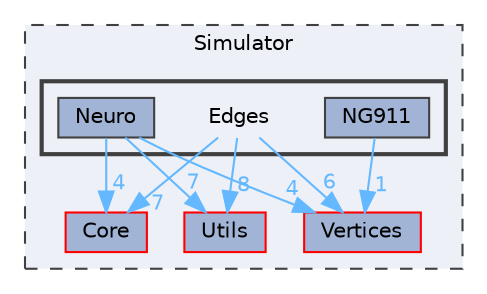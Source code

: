 digraph "Simulator/Edges"
{
 // LATEX_PDF_SIZE
  bgcolor="transparent";
  edge [fontname=Helvetica,fontsize=10,labelfontname=Helvetica,labelfontsize=10];
  node [fontname=Helvetica,fontsize=10,shape=box,height=0.2,width=0.4];
  compound=true
  subgraph clusterdir_02de32643c62db6df59640b35d9a9cf0 {
    graph [ bgcolor="#edf0f7", pencolor="grey25", label="Simulator", fontname=Helvetica,fontsize=10 style="filled,dashed", URL="dir_02de32643c62db6df59640b35d9a9cf0.html",tooltip=""]
  dir_7119e39fba25347656c358c78b4b5d07 [label="Core", fillcolor="#a2b4d6", color="red", style="filled", URL="dir_7119e39fba25347656c358c78b4b5d07.html",tooltip=""];
  dir_a0272814d0434af1122b2c8b7d064f8e [label="Utils", fillcolor="#a2b4d6", color="red", style="filled", URL="dir_a0272814d0434af1122b2c8b7d064f8e.html",tooltip=""];
  dir_d8060c2cba75c9e0fc05c677ef9a9400 [label="Vertices", fillcolor="#a2b4d6", color="red", style="filled", URL="dir_d8060c2cba75c9e0fc05c677ef9a9400.html",tooltip=""];
  subgraph clusterdir_83539a1eabc265fd6adc984748625353 {
    graph [ bgcolor="#edf0f7", pencolor="grey25", label="", fontname=Helvetica,fontsize=10 style="filled,bold", URL="dir_83539a1eabc265fd6adc984748625353.html",tooltip=""]
    dir_83539a1eabc265fd6adc984748625353 [shape=plaintext, label="Edges"];
  dir_04c1c1ead33f8105e211eb189c380c7a [label="Neuro", fillcolor="#a2b4d6", color="grey25", style="filled", URL="dir_04c1c1ead33f8105e211eb189c380c7a.html",tooltip=""];
  dir_0536589e90d76fd5ac1112fde785515f [label="NG911", fillcolor="#a2b4d6", color="grey25", style="filled", URL="dir_0536589e90d76fd5ac1112fde785515f.html",tooltip=""];
  }
  }
  dir_83539a1eabc265fd6adc984748625353->dir_7119e39fba25347656c358c78b4b5d07 [headlabel="7", labeldistance=1.5 headhref="dir_000004_000001.html" color="steelblue1" fontcolor="steelblue1"];
  dir_83539a1eabc265fd6adc984748625353->dir_a0272814d0434af1122b2c8b7d064f8e [headlabel="8", labeldistance=1.5 headhref="dir_000004_000022.html" color="steelblue1" fontcolor="steelblue1"];
  dir_83539a1eabc265fd6adc984748625353->dir_d8060c2cba75c9e0fc05c677ef9a9400 [headlabel="6", labeldistance=1.5 headhref="dir_000004_000023.html" color="steelblue1" fontcolor="steelblue1"];
  dir_04c1c1ead33f8105e211eb189c380c7a->dir_7119e39fba25347656c358c78b4b5d07 [headlabel="4", labeldistance=1.5 headhref="dir_000010_000001.html" color="steelblue1" fontcolor="steelblue1"];
  dir_04c1c1ead33f8105e211eb189c380c7a->dir_a0272814d0434af1122b2c8b7d064f8e [headlabel="7", labeldistance=1.5 headhref="dir_000010_000022.html" color="steelblue1" fontcolor="steelblue1"];
  dir_04c1c1ead33f8105e211eb189c380c7a->dir_d8060c2cba75c9e0fc05c677ef9a9400 [headlabel="4", labeldistance=1.5 headhref="dir_000010_000023.html" color="steelblue1" fontcolor="steelblue1"];
  dir_0536589e90d76fd5ac1112fde785515f->dir_d8060c2cba75c9e0fc05c677ef9a9400 [headlabel="1", labeldistance=1.5 headhref="dir_000015_000023.html" color="steelblue1" fontcolor="steelblue1"];
}
